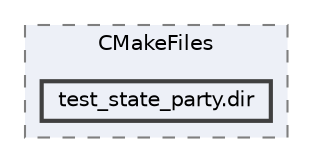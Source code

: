 digraph "/home/alexandros/Documents/PLT/V4/pokemon-championship/build/test/shared/CMakeFiles/test_state_party.dir"
{
 // LATEX_PDF_SIZE
  bgcolor="transparent";
  edge [fontname=Helvetica,fontsize=10,labelfontname=Helvetica,labelfontsize=10];
  node [fontname=Helvetica,fontsize=10,shape=box,height=0.2,width=0.4];
  compound=true
  subgraph clusterdir_f991fab149bec68a3f5345ed5548d471 {
    graph [ bgcolor="#edf0f7", pencolor="grey50", label="CMakeFiles", fontname=Helvetica,fontsize=10 style="filled,dashed", URL="dir_f991fab149bec68a3f5345ed5548d471.html",tooltip=""]
  dir_3131b1103192373f4ea730d4bc4958dc [label="test_state_party.dir", fillcolor="#edf0f7", color="grey25", style="filled,bold", URL="dir_3131b1103192373f4ea730d4bc4958dc.html",tooltip=""];
  }
}

